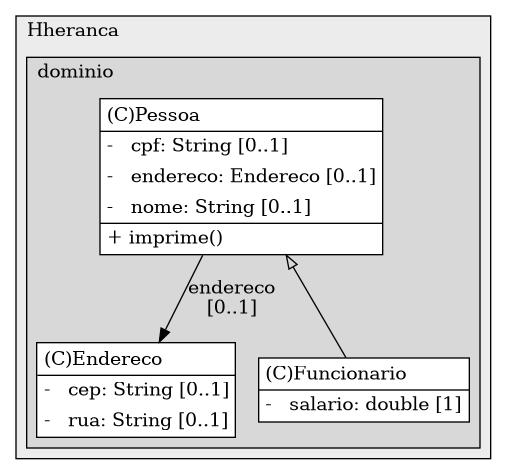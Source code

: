 @startuml

/' diagram meta data start
config=StructureConfiguration;
{
  "projectClassification": {
    "searchMode": "OpenProject", // OpenProject, AllProjects
    "includedProjects": "",
    "pathEndKeywords": "*.impl",
    "isClientPath": "",
    "isClientName": "",
    "isTestPath": "",
    "isTestName": "",
    "isMappingPath": "",
    "isMappingName": "",
    "isDataAccessPath": "",
    "isDataAccessName": "",
    "isDataStructurePath": "",
    "isDataStructureName": "",
    "isInterfaceStructuresPath": "",
    "isInterfaceStructuresName": "",
    "isEntryPointPath": "",
    "isEntryPointName": "",
    "treatFinalFieldsAsMandatory": false
  },
  "graphRestriction": {
    "classPackageExcludeFilter": "",
    "classPackageIncludeFilter": "",
    "classNameExcludeFilter": "",
    "classNameIncludeFilter": "",
    "methodNameExcludeFilter": "",
    "methodNameIncludeFilter": "",
    "removeByInheritance": "", // inheritance/annotation based filtering is done in a second step
    "removeByAnnotation": "",
    "removeByClassPackage": "", // cleanup the graph after inheritance/annotation based filtering is done
    "removeByClassName": "",
    "cutMappings": false,
    "cutEnum": true,
    "cutTests": true,
    "cutClient": true,
    "cutDataAccess": false,
    "cutInterfaceStructures": false,
    "cutDataStructures": false,
    "cutGetterAndSetter": true,
    "cutConstructors": true
  },
  "graphTraversal": {
    "forwardDepth": 6,
    "backwardDepth": 6,
    "classPackageExcludeFilter": "",
    "classPackageIncludeFilter": "",
    "classNameExcludeFilter": "",
    "classNameIncludeFilter": "",
    "methodNameExcludeFilter": "",
    "methodNameIncludeFilter": "",
    "hideMappings": false,
    "hideDataStructures": false,
    "hidePrivateMethods": true,
    "hideInterfaceCalls": true, // indirection: implementation -> interface (is hidden) -> implementation
    "onlyShowApplicationEntryPoints": false, // root node is included
    "useMethodCallsForStructureDiagram": "ForwardOnly" // ForwardOnly, BothDirections, No
  },
  "details": {
    "aggregation": "GroupByClass", // ByClass, GroupByClass, None
    "showClassGenericTypes": true,
    "showMethods": true,
    "showMethodParameterNames": true,
    "showMethodParameterTypes": true,
    "showMethodReturnType": true,
    "showPackageLevels": 2,
    "showDetailedClassStructure": true
  },
  "rootClass": "javacore.Hheranca.dominio.Pessoa",
  "extensionCallbackMethod": "" // qualified.class.name#methodName - signature: public static String method(String)
}
diagram meta data end '/



digraph g {
    rankdir="TB"
    splines=polyline
    

'nodes 
subgraph cluster_1739219096 { 
   	label=Hheranca
	labeljust=l
	fillcolor="#ececec"
	style=filled
   
   subgraph cluster_403910153 { 
   	label=dominio
	labeljust=l
	fillcolor="#d8d8d8"
	style=filled
   
   Endereco1012053892[
	label=<<TABLE BORDER="1" CELLBORDER="0" CELLPADDING="4" CELLSPACING="0">
<TR><TD ALIGN="LEFT" >(C)Endereco</TD></TR>
<HR/>
<TR><TD ALIGN="LEFT" >-   cep: String [0..1]</TD></TR>
<TR><TD ALIGN="LEFT" >-   rua: String [0..1]</TD></TR>
</TABLE>>
	style=filled
	margin=0
	shape=plaintext
	fillcolor="#FFFFFF"
];

Funcionario1012053892[
	label=<<TABLE BORDER="1" CELLBORDER="0" CELLPADDING="4" CELLSPACING="0">
<TR><TD ALIGN="LEFT" >(C)Funcionario</TD></TR>
<HR/>
<TR><TD ALIGN="LEFT" >-   salario: double [1]</TD></TR>
</TABLE>>
	style=filled
	margin=0
	shape=plaintext
	fillcolor="#FFFFFF"
];

Pessoa1012053892[
	label=<<TABLE BORDER="1" CELLBORDER="0" CELLPADDING="4" CELLSPACING="0">
<TR><TD ALIGN="LEFT" >(C)Pessoa</TD></TR>
<HR/>
<TR><TD ALIGN="LEFT" >-   cpf: String [0..1]</TD></TR>
<TR><TD ALIGN="LEFT" >-   endereco: Endereco [0..1]</TD></TR>
<TR><TD ALIGN="LEFT" >-   nome: String [0..1]</TD></TR>
<HR/>
<TR><TD ALIGN="LEFT" >+ imprime()</TD></TR>
</TABLE>>
	style=filled
	margin=0
	shape=plaintext
	fillcolor="#FFFFFF"
];
} 
} 

'edges    
Pessoa1012053892 -> Endereco1012053892[label="endereco
[0..1]"];
Pessoa1012053892 -> Funcionario1012053892[arrowhead=none, arrowtail=empty, dir=both];
    
}
@enduml